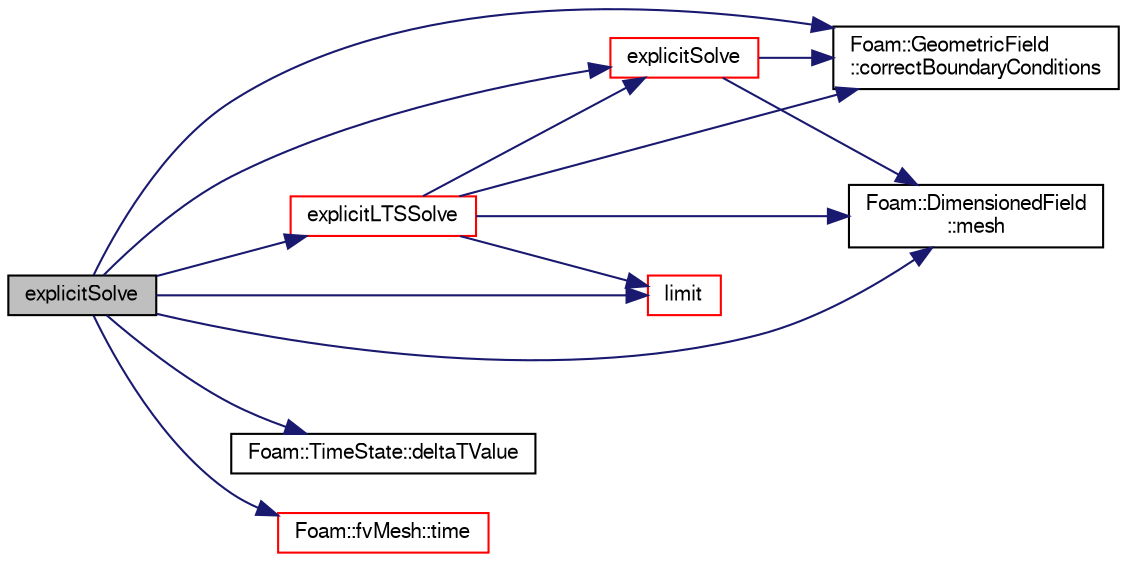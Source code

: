 digraph "explicitSolve"
{
  bgcolor="transparent";
  edge [fontname="FreeSans",fontsize="10",labelfontname="FreeSans",labelfontsize="10"];
  node [fontname="FreeSans",fontsize="10",shape=record];
  rankdir="LR";
  Node3926 [label="explicitSolve",height=0.2,width=0.4,color="black", fillcolor="grey75", style="filled", fontcolor="black"];
  Node3926 -> Node3927 [color="midnightblue",fontsize="10",style="solid",fontname="FreeSans"];
  Node3927 [label="Foam::GeometricField\l::correctBoundaryConditions",height=0.2,width=0.4,color="black",URL="$a22434.html#acaf6878ef900e593c4b20812f1b567d6",tooltip="Correct boundary field. "];
  Node3926 -> Node3928 [color="midnightblue",fontsize="10",style="solid",fontname="FreeSans"];
  Node3928 [label="Foam::TimeState::deltaTValue",height=0.2,width=0.4,color="black",URL="$a26362.html#aeb7fdbc18a6f908efa70a34e5688436c",tooltip="Return time step value. "];
  Node3926 -> Node3929 [color="midnightblue",fontsize="10",style="solid",fontname="FreeSans"];
  Node3929 [label="explicitLTSSolve",height=0.2,width=0.4,color="red",URL="$a21136.html#a95d4824fbc2963663dd89dd9ac863aa6"];
  Node3929 -> Node3930 [color="midnightblue",fontsize="10",style="solid",fontname="FreeSans"];
  Node3930 [label="Foam::DimensionedField\l::mesh",height=0.2,width=0.4,color="black",URL="$a26390.html#a8f1110830348a1448a14ab5e3cf47e3b",tooltip="Return mesh. "];
  Node3929 -> Node3927 [color="midnightblue",fontsize="10",style="solid",fontname="FreeSans"];
  Node3929 -> Node3931 [color="midnightblue",fontsize="10",style="solid",fontname="FreeSans"];
  Node3931 [label="limit",height=0.2,width=0.4,color="red",URL="$a12539.html#ad947c10380b9a890d38fb2d3b305e968"];
  Node3929 -> Node3933 [color="midnightblue",fontsize="10",style="solid",fontname="FreeSans"];
  Node3933 [label="explicitSolve",height=0.2,width=0.4,color="red",URL="$a21136.html#a62d251545cddb4d8e55512c4a86dcabf"];
  Node3933 -> Node3927 [color="midnightblue",fontsize="10",style="solid",fontname="FreeSans"];
  Node3933 -> Node3930 [color="midnightblue",fontsize="10",style="solid",fontname="FreeSans"];
  Node3926 -> Node3933 [color="midnightblue",fontsize="10",style="solid",fontname="FreeSans"];
  Node3926 -> Node3931 [color="midnightblue",fontsize="10",style="solid",fontname="FreeSans"];
  Node3926 -> Node3930 [color="midnightblue",fontsize="10",style="solid",fontname="FreeSans"];
  Node3926 -> Node4019 [color="midnightblue",fontsize="10",style="solid",fontname="FreeSans"];
  Node4019 [label="Foam::fvMesh::time",height=0.2,width=0.4,color="red",URL="$a22766.html#a0d94096809fe3376b29a2a29ca11bb18",tooltip="Return the top-level database. "];
}
